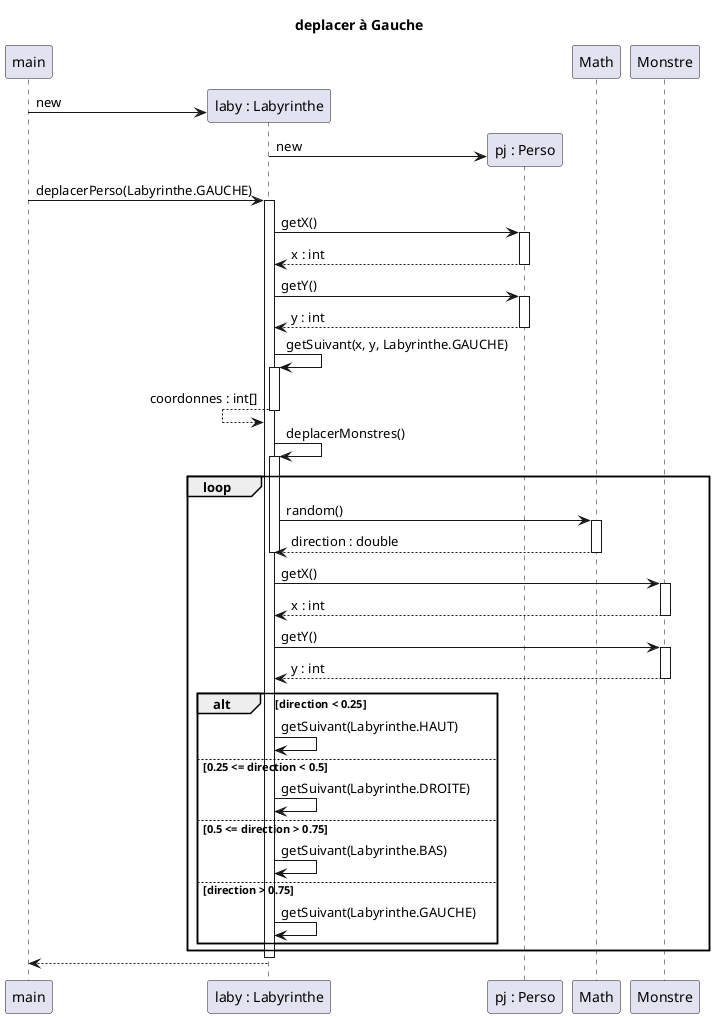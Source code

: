 @startuml
title deplacer à Gauche
participant "main" as m
participant "laby : Labyrinthe" as l
participant "pj : Perso" as p
participant Math
participant Monstre
create l
m -> l : new
create p
l -> p : new
m -> l : deplacerPerso(Labyrinthe.GAUCHE)
activate l
  l -> p : getX()
  activate p
    l <-- p : x : int
  deactivate p
  l -> p : getY()
  activate p
    l <-- p : y : int
  deactivate p
  l -> l : getSuivant(x, y, Labyrinthe.GAUCHE)
  activate l
    l <-- l : coordonnes : int[]
  deactivate l
  l -> l : deplacerMonstres()
  activate l
    loop
        l -> Math : random()
        activate Math
        return direction : double
        deactivate

          l -> Monstre : getX()
          activate Monstre
            l <-- Monstre : x : int
          deactivate Monstre
          l -> Monstre : getY()
          activate Monstre
            l <-- Monstre : y : int
          deactivate Monstre
        alt direction < 0.25
          l -> l : getSuivant(Labyrinthe.HAUT)
        else 0.25 <= direction < 0.5
          l -> l : getSuivant(Labyrinthe.DROITE)
        else 0.5 <= direction > 0.75
          l -> l : getSuivant(Labyrinthe.BAS)
        else direction > 0.75
          l -> l : getSuivant(Labyrinthe.GAUCHE)
        end
    end

  deactivate l
  deactivate l
m <-- l
deactivate l
@enduml
